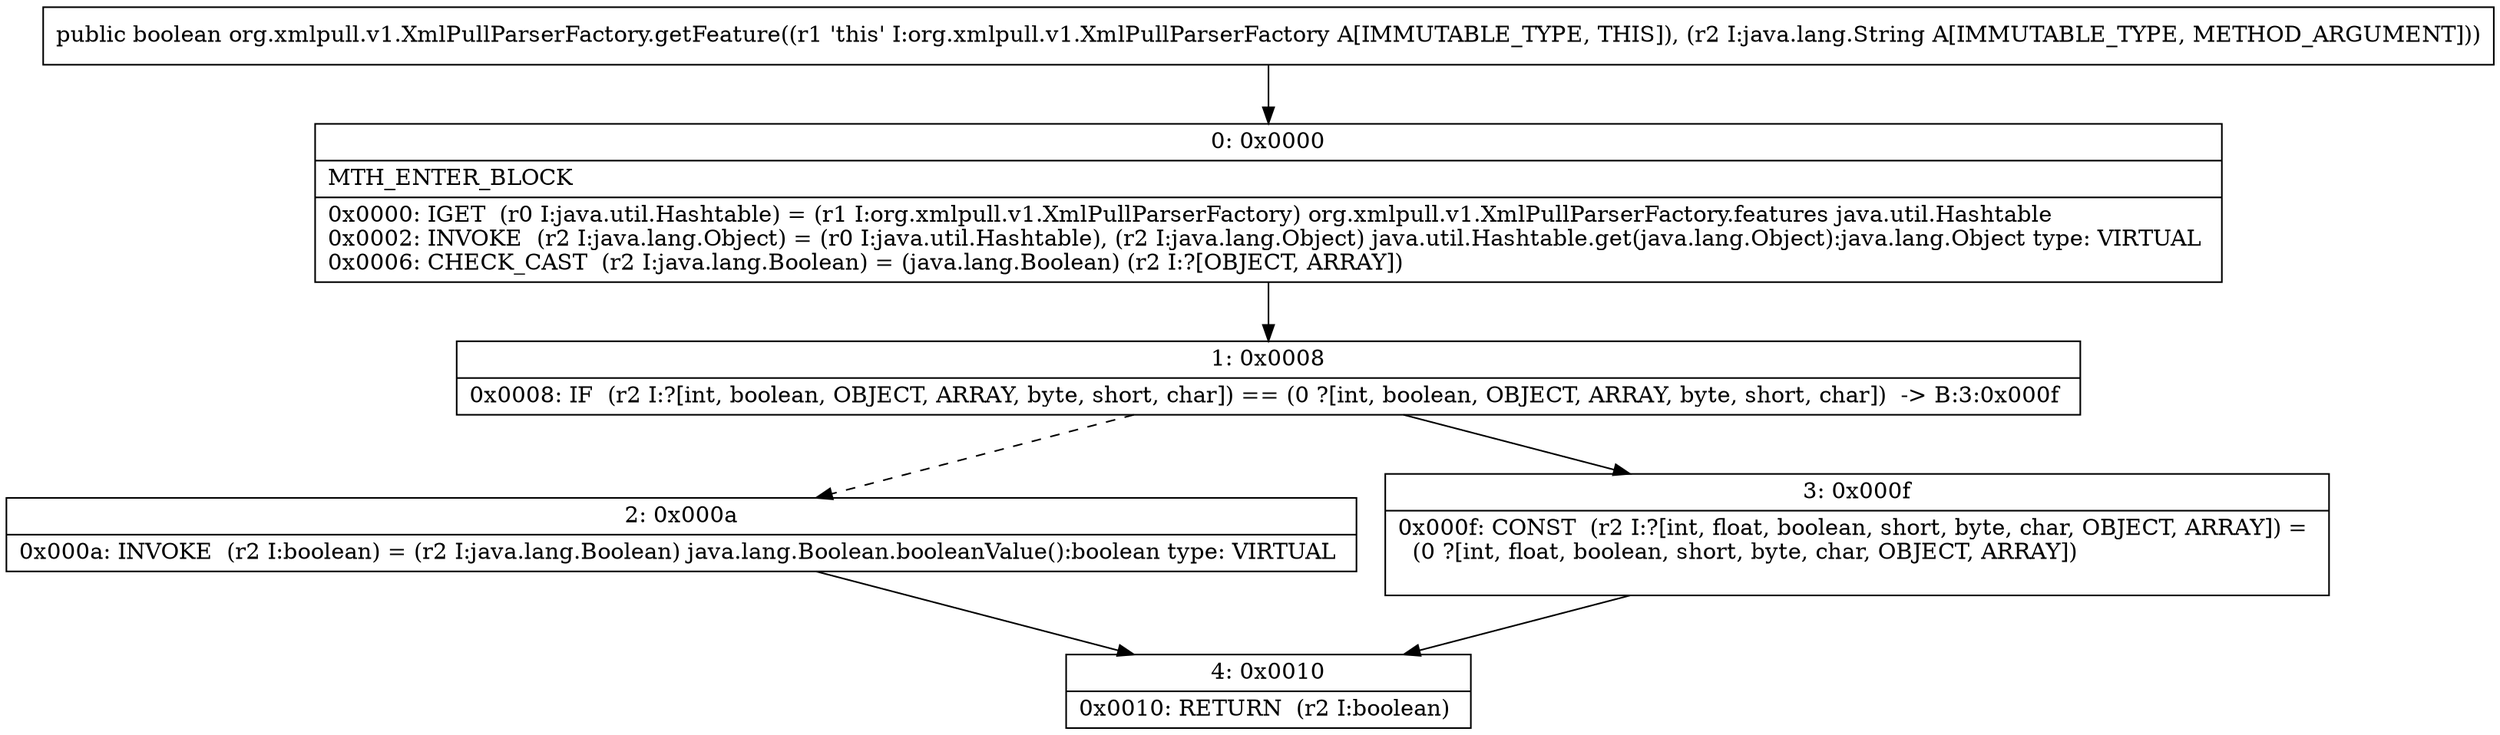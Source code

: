 digraph "CFG fororg.xmlpull.v1.XmlPullParserFactory.getFeature(Ljava\/lang\/String;)Z" {
Node_0 [shape=record,label="{0\:\ 0x0000|MTH_ENTER_BLOCK\l|0x0000: IGET  (r0 I:java.util.Hashtable) = (r1 I:org.xmlpull.v1.XmlPullParserFactory) org.xmlpull.v1.XmlPullParserFactory.features java.util.Hashtable \l0x0002: INVOKE  (r2 I:java.lang.Object) = (r0 I:java.util.Hashtable), (r2 I:java.lang.Object) java.util.Hashtable.get(java.lang.Object):java.lang.Object type: VIRTUAL \l0x0006: CHECK_CAST  (r2 I:java.lang.Boolean) = (java.lang.Boolean) (r2 I:?[OBJECT, ARRAY]) \l}"];
Node_1 [shape=record,label="{1\:\ 0x0008|0x0008: IF  (r2 I:?[int, boolean, OBJECT, ARRAY, byte, short, char]) == (0 ?[int, boolean, OBJECT, ARRAY, byte, short, char])  \-\> B:3:0x000f \l}"];
Node_2 [shape=record,label="{2\:\ 0x000a|0x000a: INVOKE  (r2 I:boolean) = (r2 I:java.lang.Boolean) java.lang.Boolean.booleanValue():boolean type: VIRTUAL \l}"];
Node_3 [shape=record,label="{3\:\ 0x000f|0x000f: CONST  (r2 I:?[int, float, boolean, short, byte, char, OBJECT, ARRAY]) = \l  (0 ?[int, float, boolean, short, byte, char, OBJECT, ARRAY])\l \l}"];
Node_4 [shape=record,label="{4\:\ 0x0010|0x0010: RETURN  (r2 I:boolean) \l}"];
MethodNode[shape=record,label="{public boolean org.xmlpull.v1.XmlPullParserFactory.getFeature((r1 'this' I:org.xmlpull.v1.XmlPullParserFactory A[IMMUTABLE_TYPE, THIS]), (r2 I:java.lang.String A[IMMUTABLE_TYPE, METHOD_ARGUMENT])) }"];
MethodNode -> Node_0;
Node_0 -> Node_1;
Node_1 -> Node_2[style=dashed];
Node_1 -> Node_3;
Node_2 -> Node_4;
Node_3 -> Node_4;
}


